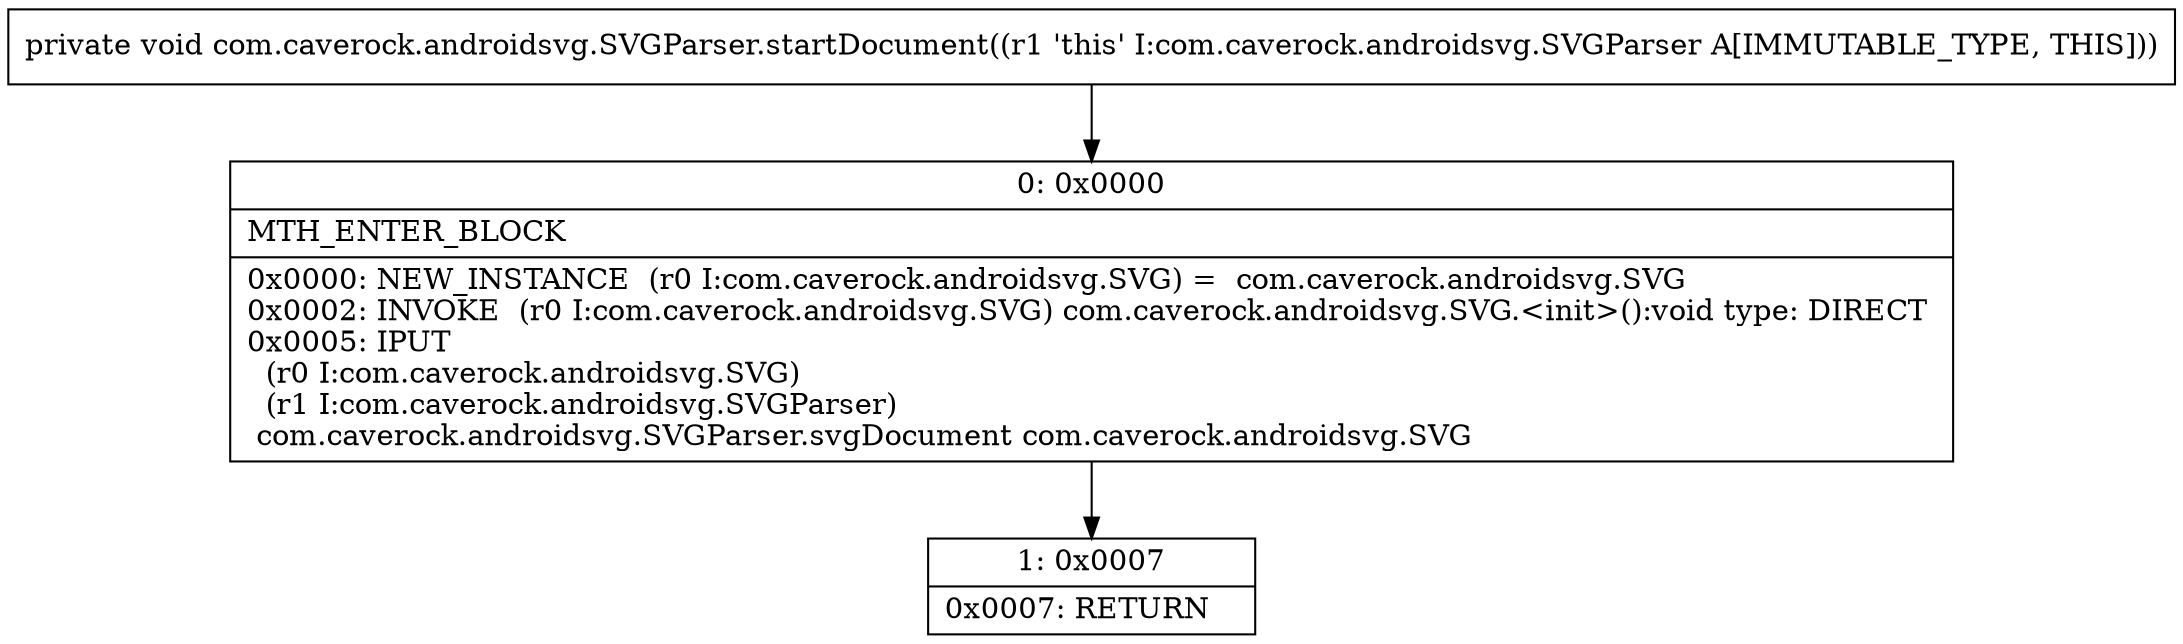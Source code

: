digraph "CFG forcom.caverock.androidsvg.SVGParser.startDocument()V" {
Node_0 [shape=record,label="{0\:\ 0x0000|MTH_ENTER_BLOCK\l|0x0000: NEW_INSTANCE  (r0 I:com.caverock.androidsvg.SVG) =  com.caverock.androidsvg.SVG \l0x0002: INVOKE  (r0 I:com.caverock.androidsvg.SVG) com.caverock.androidsvg.SVG.\<init\>():void type: DIRECT \l0x0005: IPUT  \l  (r0 I:com.caverock.androidsvg.SVG)\l  (r1 I:com.caverock.androidsvg.SVGParser)\l com.caverock.androidsvg.SVGParser.svgDocument com.caverock.androidsvg.SVG \l}"];
Node_1 [shape=record,label="{1\:\ 0x0007|0x0007: RETURN   \l}"];
MethodNode[shape=record,label="{private void com.caverock.androidsvg.SVGParser.startDocument((r1 'this' I:com.caverock.androidsvg.SVGParser A[IMMUTABLE_TYPE, THIS])) }"];
MethodNode -> Node_0;
Node_0 -> Node_1;
}


